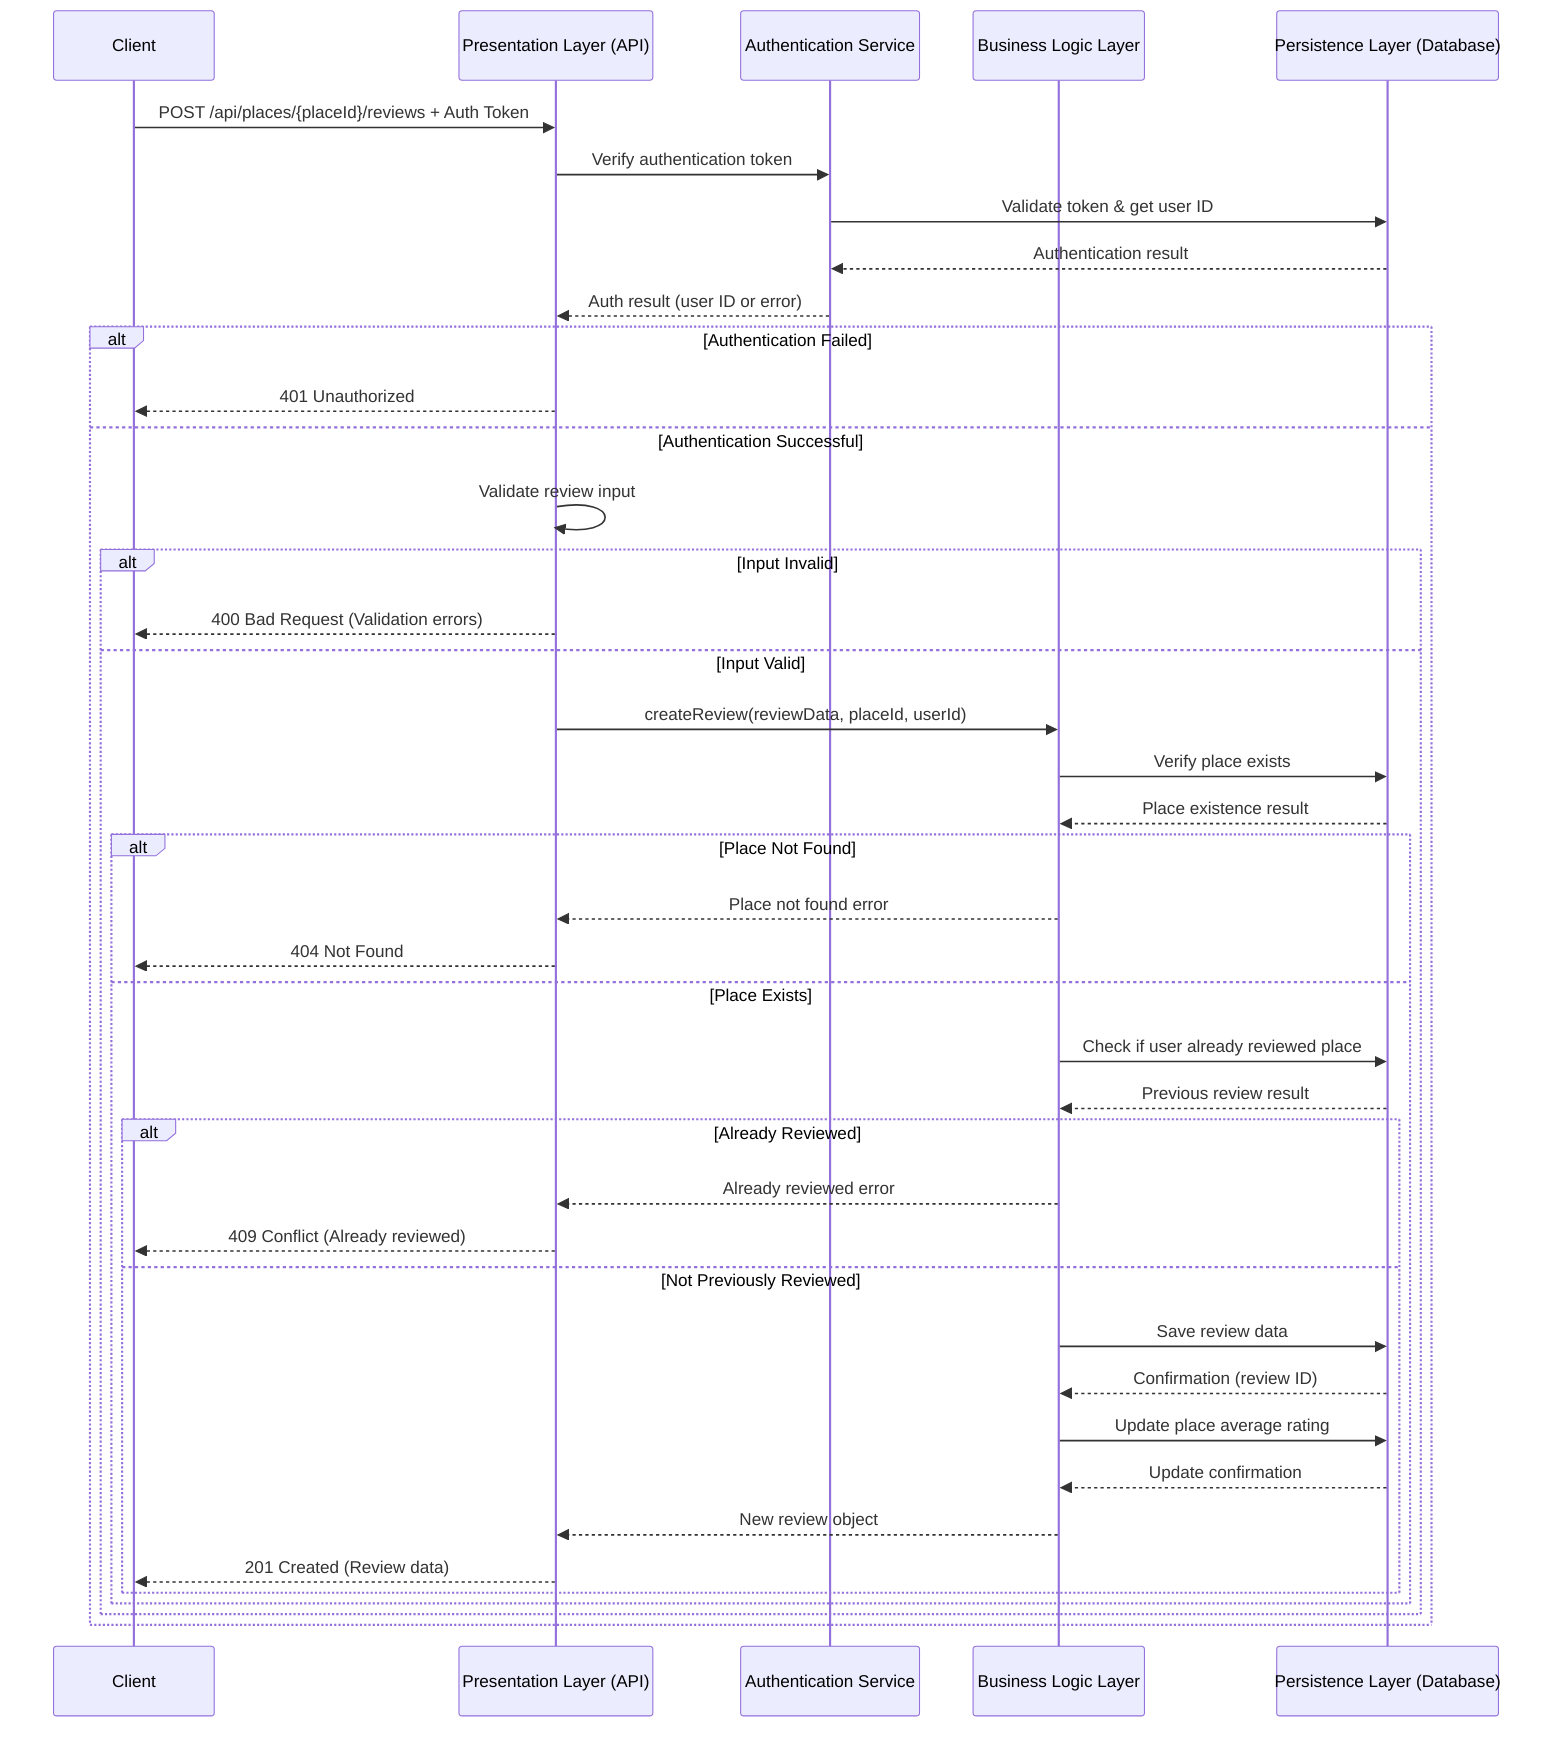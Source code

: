 sequenceDiagram
    participant Client
    participant API as Presentation Layer (API)
    participant AuthService as Authentication Service
    participant ReviewService as Business Logic Layer
    participant DB as Persistence Layer (Database)
    
    Client->>API: POST /api/places/{placeId}/reviews + Auth Token
    API->>AuthService: Verify authentication token
    AuthService->>DB: Validate token & get user ID
    DB-->>AuthService: Authentication result
    AuthService-->>API: Auth result (user ID or error)
    
    alt Authentication Failed
        API-->>Client: 401 Unauthorized
    else Authentication Successful
        API->>API: Validate review input
        
        alt Input Invalid
            API-->>Client: 400 Bad Request (Validation errors)
        else Input Valid
            API->>ReviewService: createReview(reviewData, placeId, userId)
            ReviewService->>DB: Verify place exists
            DB-->>ReviewService: Place existence result
            
            alt Place Not Found
                ReviewService-->>API: Place not found error
                API-->>Client: 404 Not Found
            else Place Exists
                ReviewService->>DB: Check if user already reviewed place
                DB-->>ReviewService: Previous review result
                
                alt Already Reviewed
                    ReviewService-->>API: Already reviewed error
                    API-->>Client: 409 Conflict (Already reviewed)
                else Not Previously Reviewed
                    ReviewService->>DB: Save review data
                    DB-->>ReviewService: Confirmation (review ID)
                    ReviewService->>DB: Update place average rating
                    DB-->>ReviewService: Update confirmation
                    ReviewService-->>API: New review object
                    API-->>Client: 201 Created (Review data)
                end
            end
        end
    end